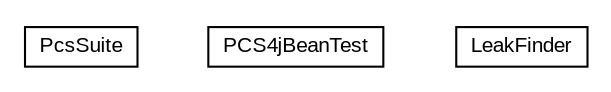 #!/usr/local/bin/dot
#
# Class diagram 
# Generated by UMLGraph version R5_6-24-gf6e263 (http://www.umlgraph.org/)
#

digraph G {
	edge [fontname="arial",fontsize=10,labelfontname="arial",labelfontsize=10];
	node [fontname="arial",fontsize=10,shape=plaintext];
	nodesep=0.25;
	ranksep=0.5;
	// org.miloss.fgsms.services.pcs.impl.PcsSuite
	c0 [label=<<table title="org.miloss.fgsms.services.pcs.impl.PcsSuite" border="0" cellborder="1" cellspacing="0" cellpadding="2" port="p" href="./PcsSuite.html">
		<tr><td><table border="0" cellspacing="0" cellpadding="1">
<tr><td align="center" balign="center"> PcsSuite </td></tr>
		</table></td></tr>
		</table>>, URL="./PcsSuite.html", fontname="arial", fontcolor="black", fontsize=10.0];
	// org.miloss.fgsms.services.pcs.impl.PCS4jBeanTest
	c1 [label=<<table title="org.miloss.fgsms.services.pcs.impl.PCS4jBeanTest" border="0" cellborder="1" cellspacing="0" cellpadding="2" port="p" href="./PCS4jBeanTest.html">
		<tr><td><table border="0" cellspacing="0" cellpadding="1">
<tr><td align="center" balign="center"> PCS4jBeanTest </td></tr>
		</table></td></tr>
		</table>>, URL="./PCS4jBeanTest.html", fontname="arial", fontcolor="black", fontsize=10.0];
	// org.miloss.fgsms.services.pcs.impl.LeakFinder
	c2 [label=<<table title="org.miloss.fgsms.services.pcs.impl.LeakFinder" border="0" cellborder="1" cellspacing="0" cellpadding="2" port="p" href="./LeakFinder.html">
		<tr><td><table border="0" cellspacing="0" cellpadding="1">
<tr><td align="center" balign="center"> LeakFinder </td></tr>
		</table></td></tr>
		</table>>, URL="./LeakFinder.html", fontname="arial", fontcolor="black", fontsize=10.0];
}

